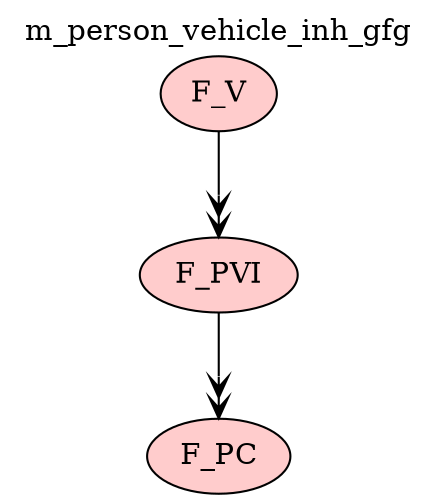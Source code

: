 digraph {graph[label=m_person_vehicle_inh_gfg,labelloc=tl,labelfontsize=12];
"F_PVI"[shape=oval,fillcolor="#FFCCCC",style ="filled",label="F_PVI"];
"F_PC"[shape=oval,fillcolor="#FFCCCC",style ="filled",label="F_PC"];
"F_V"[shape=oval,fillcolor="#FFCCCC",style ="filled",label="F_V"];

"F_PVI"->"F_PC"[label=" ",arrowhead=veevee];
"F_V"->"F_PVI"[label=" ",arrowhead=veevee];
}